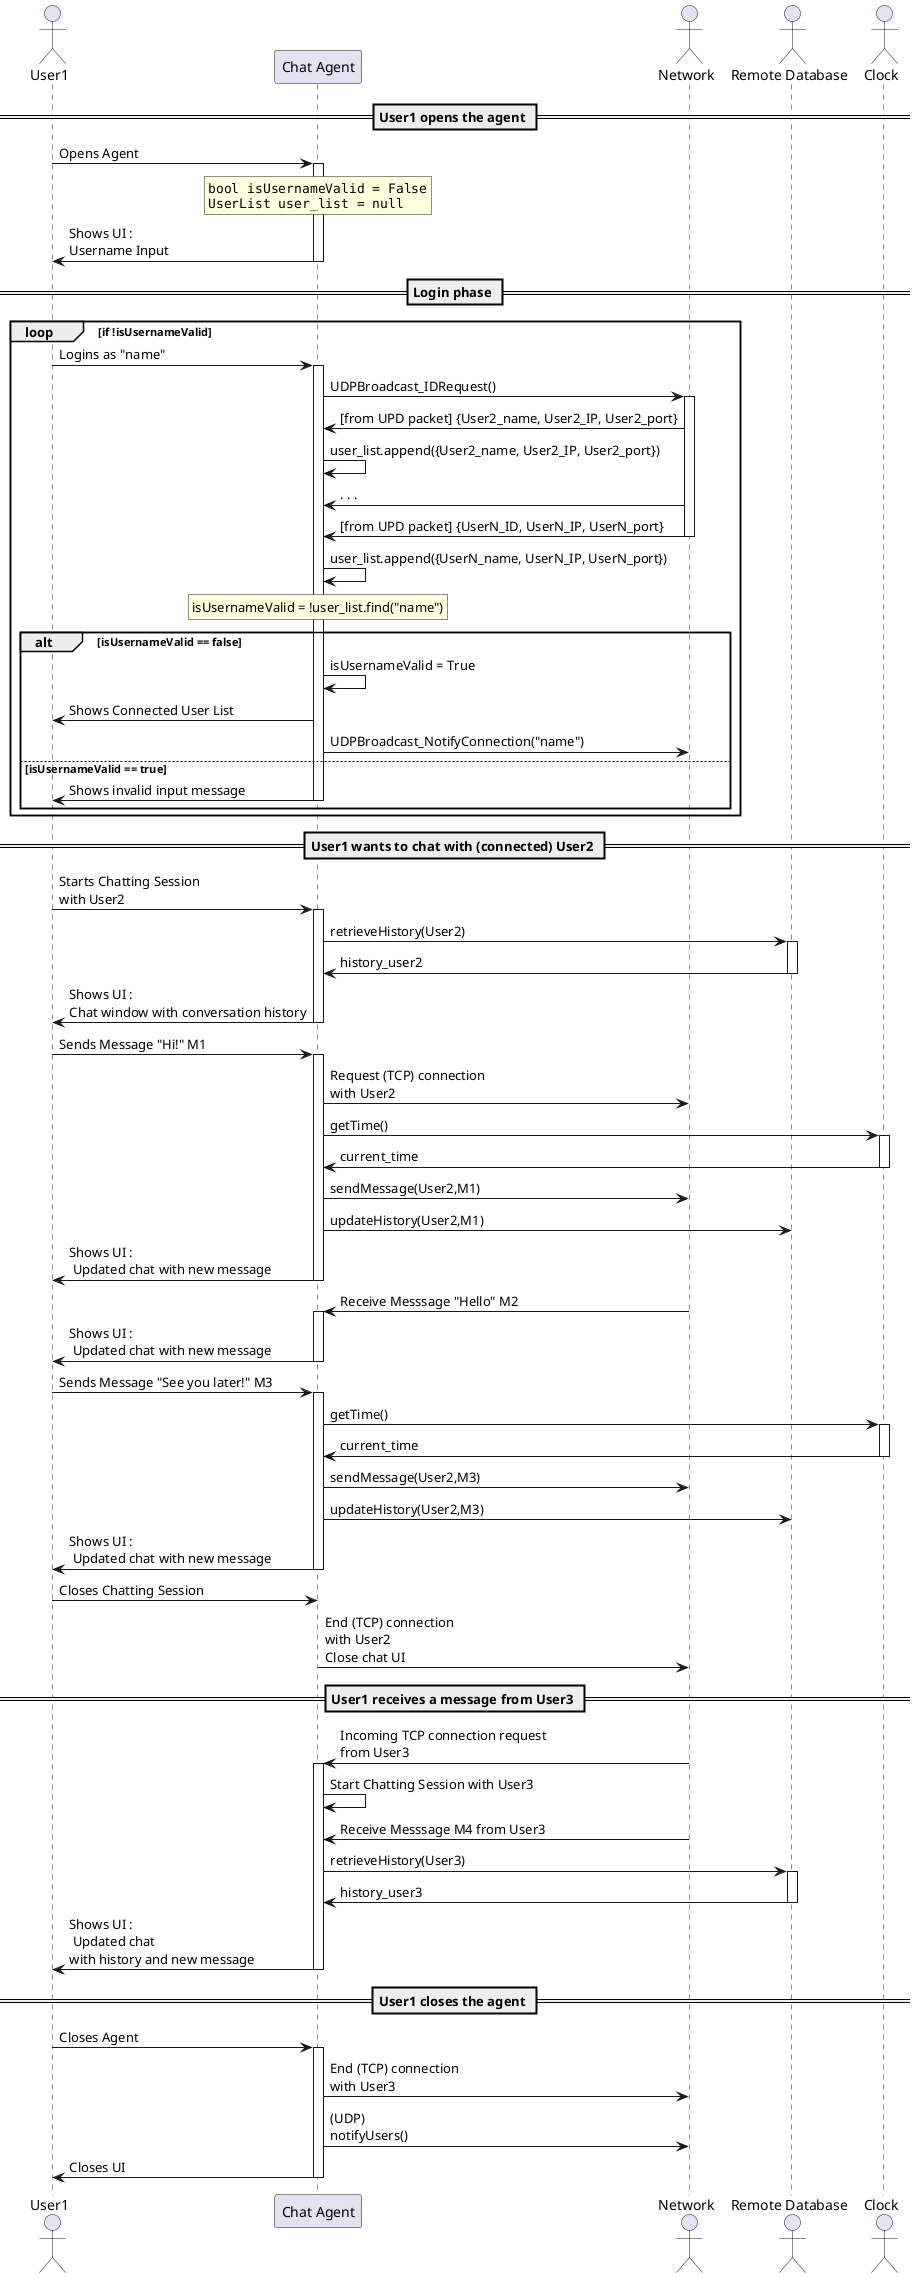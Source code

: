 @startuml sequence_black_box
actor User1 as User
participant "Chat Agent" as chatAgent
actor "Network" as Network
actor "Remote Database" as db
actor "Clock" as Clock

== User1 opens the agent ==

User -> chatAgent ++ : Opens Agent
 rnote over chatAgent: ""bool isUsernameValid = False""\n""UserList user_list = null""
chatAgent -> User -- : Shows UI :\nUsername Input

== Login phase ==

loop if !isUsernameValid
User -> chatAgent ++ : Logins as "name"

chatAgent -> Network ++ : UDPBroadcast_IDRequest()
Network -> chatAgent : [from UPD packet] {User2_name, User2_IP, User2_port} 
chatAgent -> chatAgent : user_list.append({User2_name, User2_IP, User2_port})
Network -> chatAgent : . . . 
Network -> chatAgent -- : [from UPD packet] {UserN_ID, UserN_IP, UserN_port}
chatAgent -> chatAgent : user_list.append({UserN_name, UserN_IP, UserN_port})
rnote over chatAgent:  isUsernameValid = !user_list.find("name")

alt isUsernameValid == false
chatAgent -> chatAgent : isUsernameValid = True
User <- chatAgent : Shows Connected User List
chatAgent -> Network : UDPBroadcast_NotifyConnection("name")
    else isUsernameValid == true
User <- chatAgent -- : Shows invalid input message
    end
end

== User1 wants to chat with (connected) User2 ==

User -> chatAgent ++ : Starts Chatting Session\nwith User2
  chatAgent -> db ++ : retrieveHistory(User2)
  db -> chatAgent -- : history_user2
chatAgent -> User -- : Shows UI :\nChat window with conversation history

User -> chatAgent ++ : Sends Message "Hi!" M1 
  chatAgent -> Network : Request (TCP) connection\nwith User2
  chatAgent -> Clock ++ : getTime()
  Clock -> chatAgent -- : current_time
  chatAgent -> Network : sendMessage(User2,M1)
  chatAgent -> db : updateHistory(User2,M1)
chatAgent -> User -- : Shows UI :\n Updated chat with new message

Network -> chatAgent ++ : Receive Messsage "Hello" M2 
chatAgent -> User -- : Shows UI :\n Updated chat with new message

User -> chatAgent ++ : Sends Message "See you later!" M3 
  chatAgent -> Clock ++ : getTime()
  Clock -> chatAgent -- : current_time
  chatAgent -> Network : sendMessage(User2,M3)
  chatAgent -> db : updateHistory(User2,M3)
chatAgent -> User -- : Shows UI :\n Updated chat with new message

User -> chatAgent : Closes Chatting Session
chatAgent -> Network : End (TCP) connection\nwith User2\nClose chat UI

== User1 receives a message from User3 ==

Network -> chatAgent ++ : Incoming TCP connection request\nfrom User3
chatAgent -> chatAgent : Start Chatting Session with User3
Network -> chatAgent : Receive Messsage M4 from User3

  chatAgent -> db ++ : retrieveHistory(User3) 
  db -> chatAgent -- : history_user3
chatAgent -> User -- : Shows UI :\n Updated chat\nwith history and new message

== User1 closes the agent ==

User -> chatAgent ++ : Closes Agent
  chatAgent -> Network : End (TCP) connection\nwith User3
  chatAgent -> Network : (UDP)\nnotifyUsers()
chatAgent -> User -- : Closes UI

@enduml